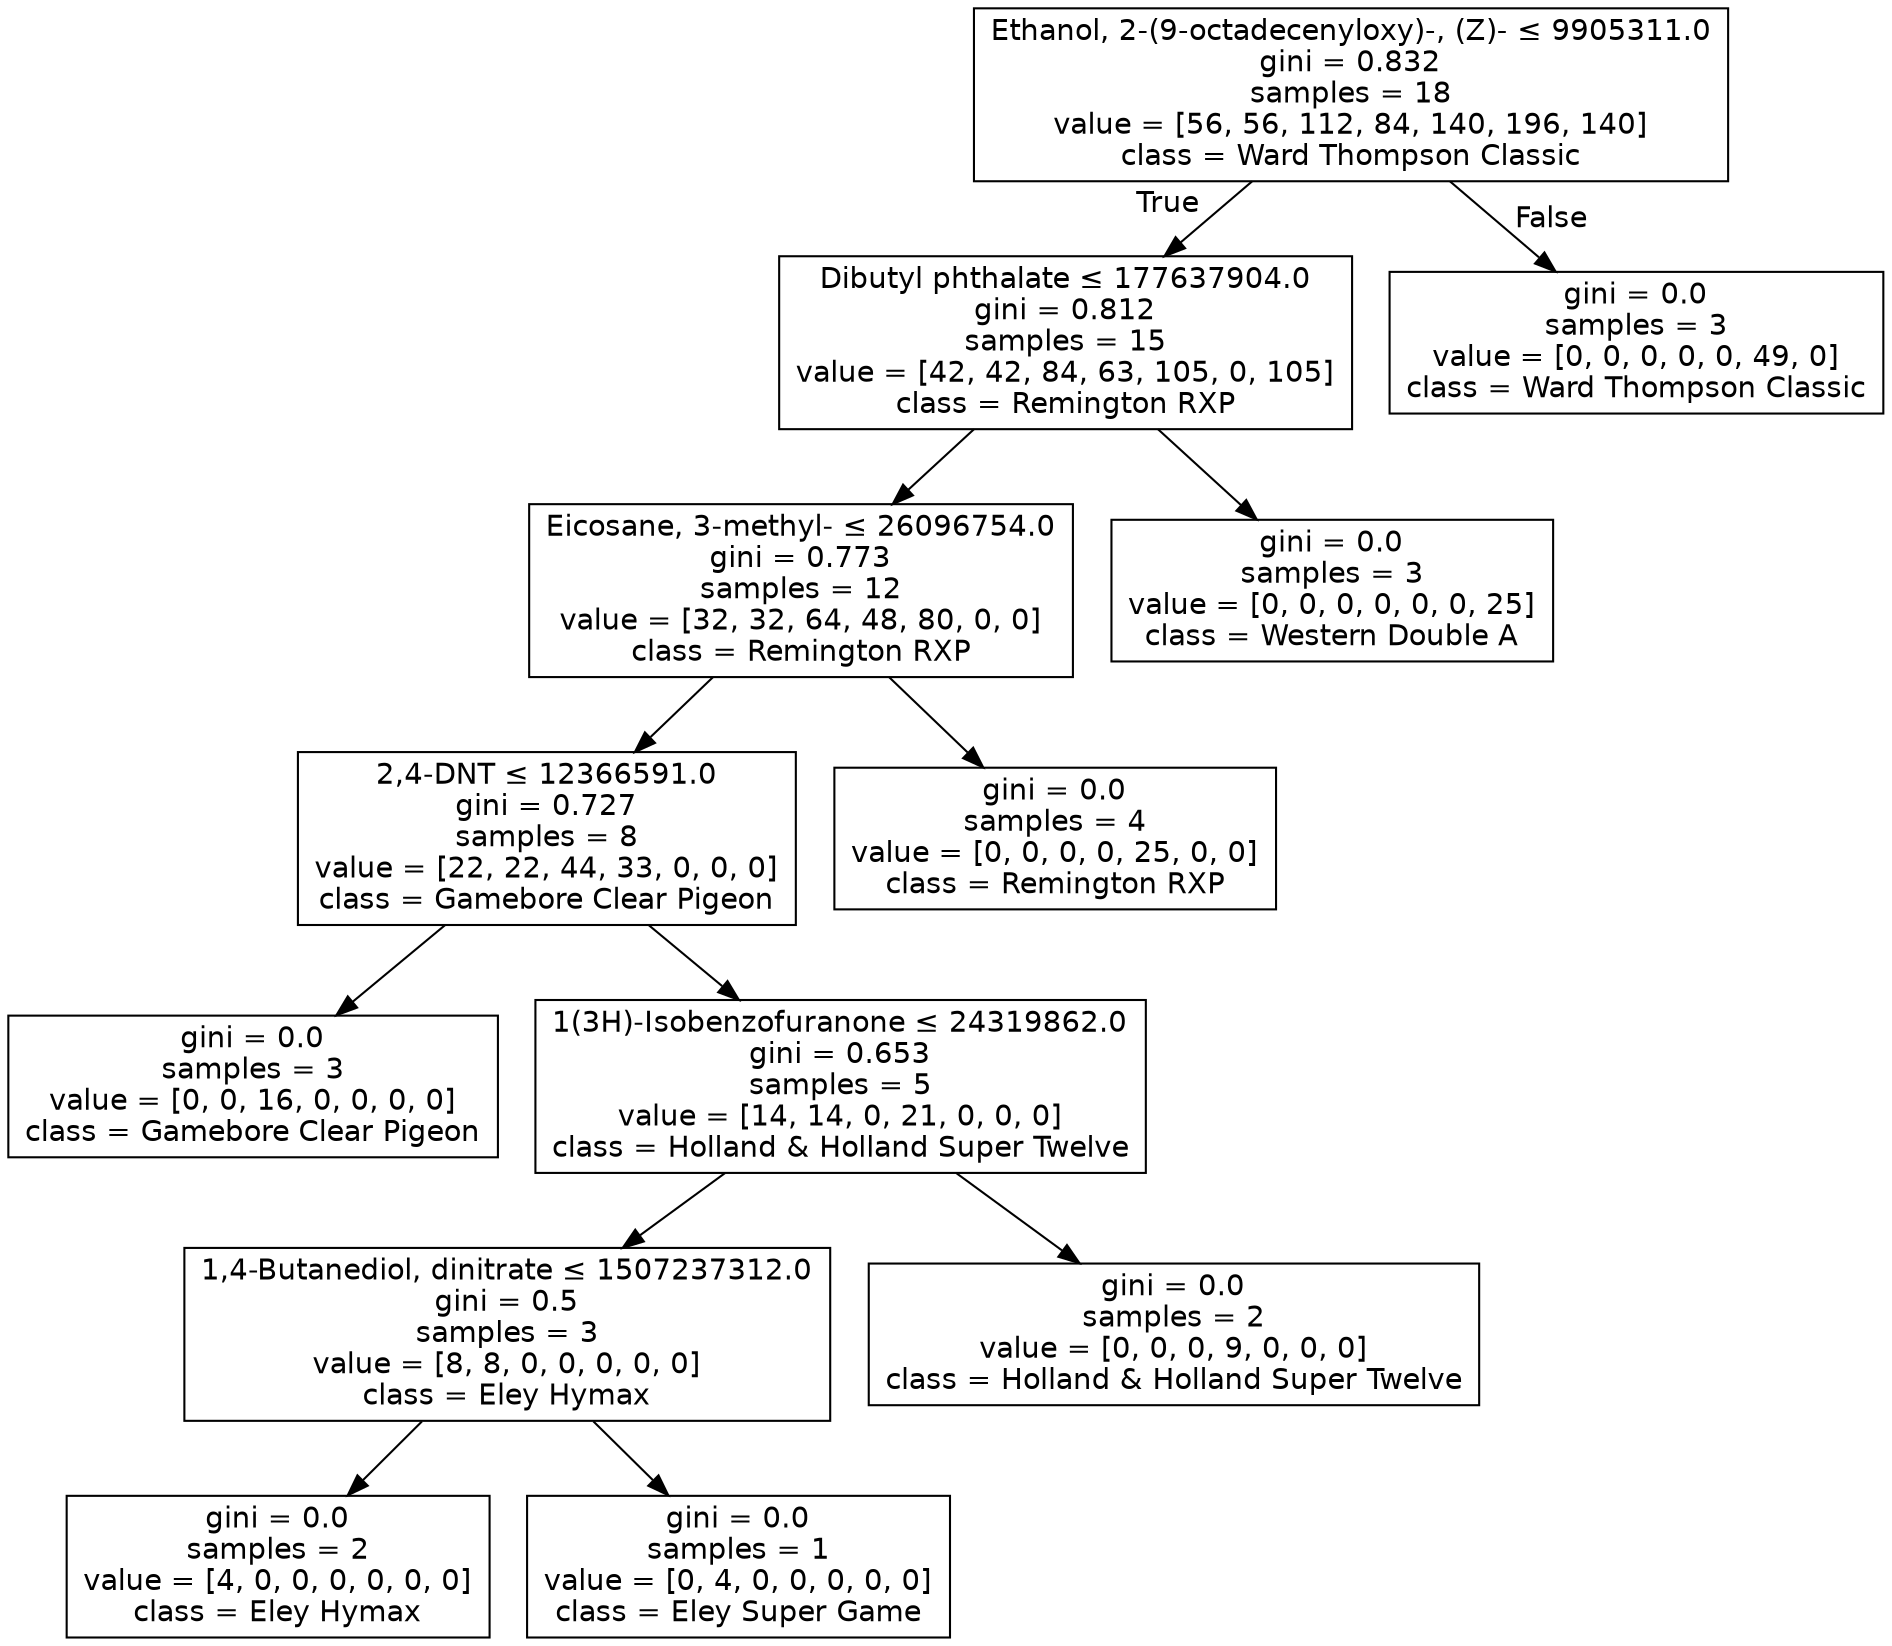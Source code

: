 digraph Tree {
node [shape=box, fontname="helvetica"] ;
edge [fontname="helvetica"] ;
0 [label=<Ethanol, 2-(9-octadecenyloxy)-, (Z)- &le; 9905311.0<br/>gini = 0.832<br/>samples = 18<br/>value = [56, 56, 112, 84, 140, 196, 140]<br/>class = Ward Thompson Classic>] ;
1 [label=<Dibutyl phthalate &le; 177637904.0<br/>gini = 0.812<br/>samples = 15<br/>value = [42, 42, 84, 63, 105, 0, 105]<br/>class = Remington RXP>] ;
0 -> 1 [labeldistance=2.5, labelangle=45, headlabel="True"] ;
2 [label=<Eicosane, 3-methyl- &le; 26096754.0<br/>gini = 0.773<br/>samples = 12<br/>value = [32, 32, 64, 48, 80, 0, 0]<br/>class = Remington RXP>] ;
1 -> 2 ;
3 [label=<2,4-DNT &le; 12366591.0<br/>gini = 0.727<br/>samples = 8<br/>value = [22, 22, 44, 33, 0, 0, 0]<br/>class = Gamebore Clear Pigeon>] ;
2 -> 3 ;
4 [label=<gini = 0.0<br/>samples = 3<br/>value = [0, 0, 16, 0, 0, 0, 0]<br/>class = Gamebore Clear Pigeon>] ;
3 -> 4 ;
5 [label=<1(3H)-Isobenzofuranone &le; 24319862.0<br/>gini = 0.653<br/>samples = 5<br/>value = [14, 14, 0, 21, 0, 0, 0]<br/>class = Holland &amp; Holland Super Twelve>] ;
3 -> 5 ;
6 [label=<1,4-Butanediol, dinitrate &le; 1507237312.0<br/>gini = 0.5<br/>samples = 3<br/>value = [8, 8, 0, 0, 0, 0, 0]<br/>class = Eley Hymax>] ;
5 -> 6 ;
7 [label=<gini = 0.0<br/>samples = 2<br/>value = [4, 0, 0, 0, 0, 0, 0]<br/>class = Eley Hymax>] ;
6 -> 7 ;
8 [label=<gini = 0.0<br/>samples = 1<br/>value = [0, 4, 0, 0, 0, 0, 0]<br/>class = Eley Super Game>] ;
6 -> 8 ;
9 [label=<gini = 0.0<br/>samples = 2<br/>value = [0, 0, 0, 9, 0, 0, 0]<br/>class = Holland &amp; Holland Super Twelve>] ;
5 -> 9 ;
10 [label=<gini = 0.0<br/>samples = 4<br/>value = [0, 0, 0, 0, 25, 0, 0]<br/>class = Remington RXP>] ;
2 -> 10 ;
11 [label=<gini = 0.0<br/>samples = 3<br/>value = [0, 0, 0, 0, 0, 0, 25]<br/>class = Western Double A>] ;
1 -> 11 ;
12 [label=<gini = 0.0<br/>samples = 3<br/>value = [0, 0, 0, 0, 0, 49, 0]<br/>class = Ward Thompson Classic>] ;
0 -> 12 [labeldistance=2.5, labelangle=-45, headlabel="False"] ;
}
